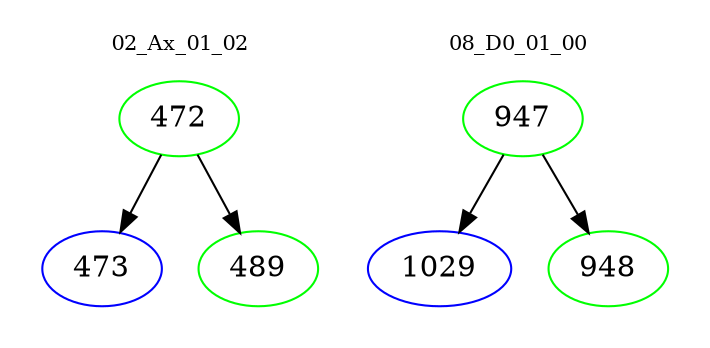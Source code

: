 digraph{
subgraph cluster_0 {
color = white
label = "02_Ax_01_02";
fontsize=10;
T0_472 [label="472", color="green"]
T0_472 -> T0_473 [color="black"]
T0_473 [label="473", color="blue"]
T0_472 -> T0_489 [color="black"]
T0_489 [label="489", color="green"]
}
subgraph cluster_1 {
color = white
label = "08_D0_01_00";
fontsize=10;
T1_947 [label="947", color="green"]
T1_947 -> T1_1029 [color="black"]
T1_1029 [label="1029", color="blue"]
T1_947 -> T1_948 [color="black"]
T1_948 [label="948", color="green"]
}
}
